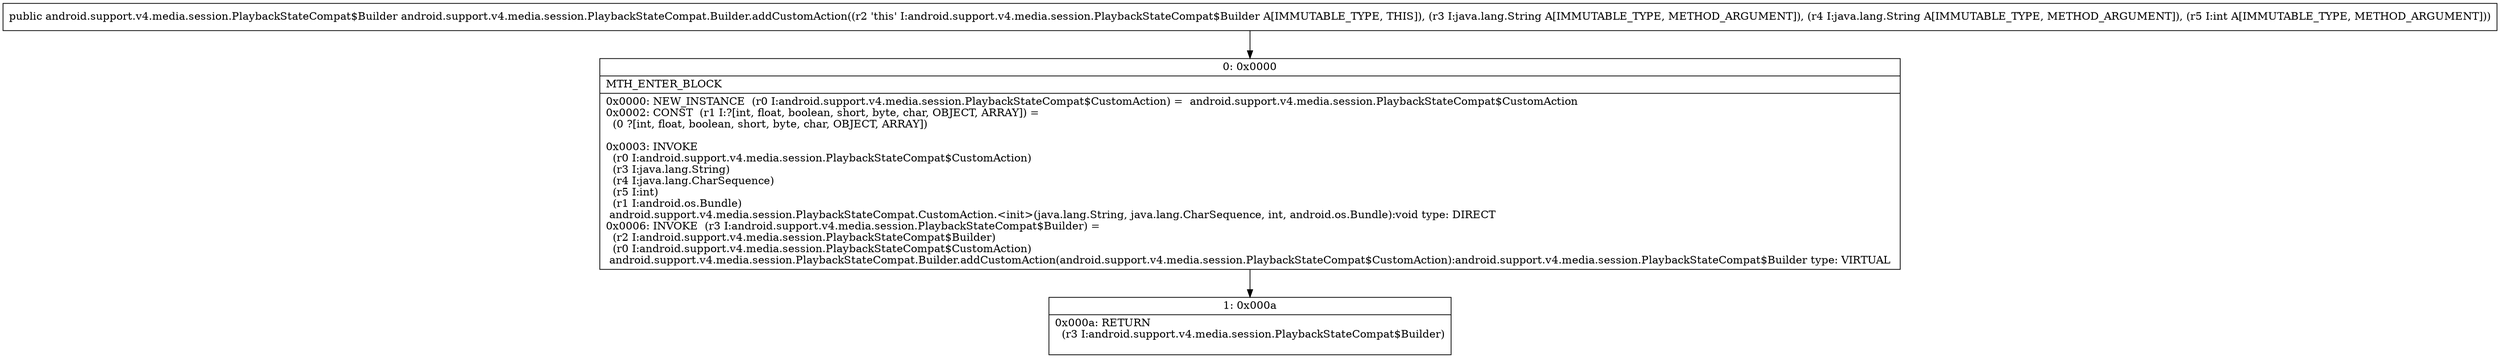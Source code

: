 digraph "CFG forandroid.support.v4.media.session.PlaybackStateCompat.Builder.addCustomAction(Ljava\/lang\/String;Ljava\/lang\/String;I)Landroid\/support\/v4\/media\/session\/PlaybackStateCompat$Builder;" {
Node_0 [shape=record,label="{0\:\ 0x0000|MTH_ENTER_BLOCK\l|0x0000: NEW_INSTANCE  (r0 I:android.support.v4.media.session.PlaybackStateCompat$CustomAction) =  android.support.v4.media.session.PlaybackStateCompat$CustomAction \l0x0002: CONST  (r1 I:?[int, float, boolean, short, byte, char, OBJECT, ARRAY]) = \l  (0 ?[int, float, boolean, short, byte, char, OBJECT, ARRAY])\l \l0x0003: INVOKE  \l  (r0 I:android.support.v4.media.session.PlaybackStateCompat$CustomAction)\l  (r3 I:java.lang.String)\l  (r4 I:java.lang.CharSequence)\l  (r5 I:int)\l  (r1 I:android.os.Bundle)\l android.support.v4.media.session.PlaybackStateCompat.CustomAction.\<init\>(java.lang.String, java.lang.CharSequence, int, android.os.Bundle):void type: DIRECT \l0x0006: INVOKE  (r3 I:android.support.v4.media.session.PlaybackStateCompat$Builder) = \l  (r2 I:android.support.v4.media.session.PlaybackStateCompat$Builder)\l  (r0 I:android.support.v4.media.session.PlaybackStateCompat$CustomAction)\l android.support.v4.media.session.PlaybackStateCompat.Builder.addCustomAction(android.support.v4.media.session.PlaybackStateCompat$CustomAction):android.support.v4.media.session.PlaybackStateCompat$Builder type: VIRTUAL \l}"];
Node_1 [shape=record,label="{1\:\ 0x000a|0x000a: RETURN  \l  (r3 I:android.support.v4.media.session.PlaybackStateCompat$Builder)\l \l}"];
MethodNode[shape=record,label="{public android.support.v4.media.session.PlaybackStateCompat$Builder android.support.v4.media.session.PlaybackStateCompat.Builder.addCustomAction((r2 'this' I:android.support.v4.media.session.PlaybackStateCompat$Builder A[IMMUTABLE_TYPE, THIS]), (r3 I:java.lang.String A[IMMUTABLE_TYPE, METHOD_ARGUMENT]), (r4 I:java.lang.String A[IMMUTABLE_TYPE, METHOD_ARGUMENT]), (r5 I:int A[IMMUTABLE_TYPE, METHOD_ARGUMENT])) }"];
MethodNode -> Node_0;
Node_0 -> Node_1;
}

